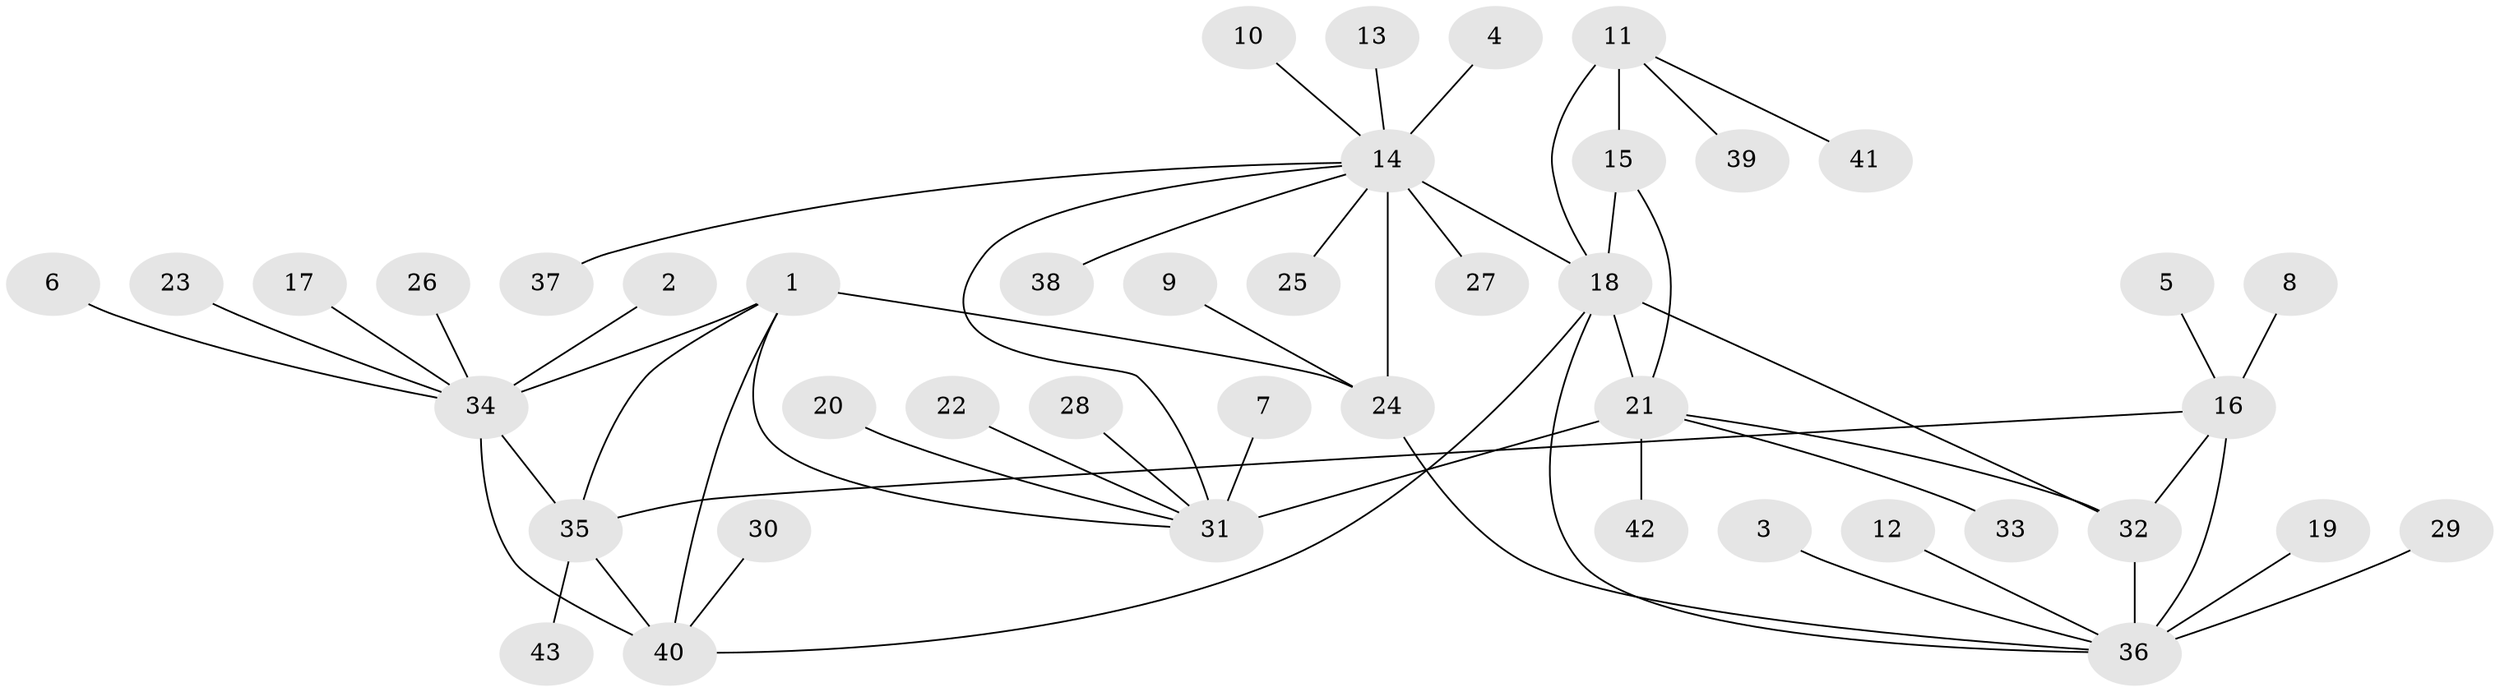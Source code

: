 // original degree distribution, {6: 0.05660377358490566, 9: 0.05660377358490566, 5: 0.04716981132075472, 8: 0.018867924528301886, 7: 0.009433962264150943, 10: 0.02830188679245283, 13: 0.009433962264150943, 4: 0.009433962264150943, 2: 0.16981132075471697, 1: 0.5660377358490566, 3: 0.02830188679245283}
// Generated by graph-tools (version 1.1) at 2025/37/03/04/25 23:37:37]
// undirected, 43 vertices, 55 edges
graph export_dot {
  node [color=gray90,style=filled];
  1;
  2;
  3;
  4;
  5;
  6;
  7;
  8;
  9;
  10;
  11;
  12;
  13;
  14;
  15;
  16;
  17;
  18;
  19;
  20;
  21;
  22;
  23;
  24;
  25;
  26;
  27;
  28;
  29;
  30;
  31;
  32;
  33;
  34;
  35;
  36;
  37;
  38;
  39;
  40;
  41;
  42;
  43;
  1 -- 24 [weight=1.0];
  1 -- 31 [weight=1.0];
  1 -- 34 [weight=2.0];
  1 -- 35 [weight=1.0];
  1 -- 40 [weight=1.0];
  2 -- 34 [weight=1.0];
  3 -- 36 [weight=1.0];
  4 -- 14 [weight=1.0];
  5 -- 16 [weight=1.0];
  6 -- 34 [weight=1.0];
  7 -- 31 [weight=1.0];
  8 -- 16 [weight=1.0];
  9 -- 24 [weight=1.0];
  10 -- 14 [weight=1.0];
  11 -- 15 [weight=2.0];
  11 -- 18 [weight=2.0];
  11 -- 39 [weight=1.0];
  11 -- 41 [weight=1.0];
  12 -- 36 [weight=1.0];
  13 -- 14 [weight=1.0];
  14 -- 18 [weight=3.0];
  14 -- 24 [weight=4.0];
  14 -- 25 [weight=1.0];
  14 -- 27 [weight=1.0];
  14 -- 31 [weight=1.0];
  14 -- 37 [weight=1.0];
  14 -- 38 [weight=1.0];
  15 -- 18 [weight=4.0];
  15 -- 21 [weight=1.0];
  16 -- 32 [weight=1.0];
  16 -- 35 [weight=1.0];
  16 -- 36 [weight=3.0];
  17 -- 34 [weight=1.0];
  18 -- 21 [weight=1.0];
  18 -- 32 [weight=1.0];
  18 -- 36 [weight=1.0];
  18 -- 40 [weight=1.0];
  19 -- 36 [weight=1.0];
  20 -- 31 [weight=1.0];
  21 -- 31 [weight=4.0];
  21 -- 32 [weight=1.0];
  21 -- 33 [weight=1.0];
  21 -- 42 [weight=1.0];
  22 -- 31 [weight=1.0];
  23 -- 34 [weight=1.0];
  24 -- 36 [weight=1.0];
  26 -- 34 [weight=1.0];
  28 -- 31 [weight=1.0];
  29 -- 36 [weight=1.0];
  30 -- 40 [weight=1.0];
  32 -- 36 [weight=3.0];
  34 -- 35 [weight=2.0];
  34 -- 40 [weight=2.0];
  35 -- 40 [weight=1.0];
  35 -- 43 [weight=1.0];
}
